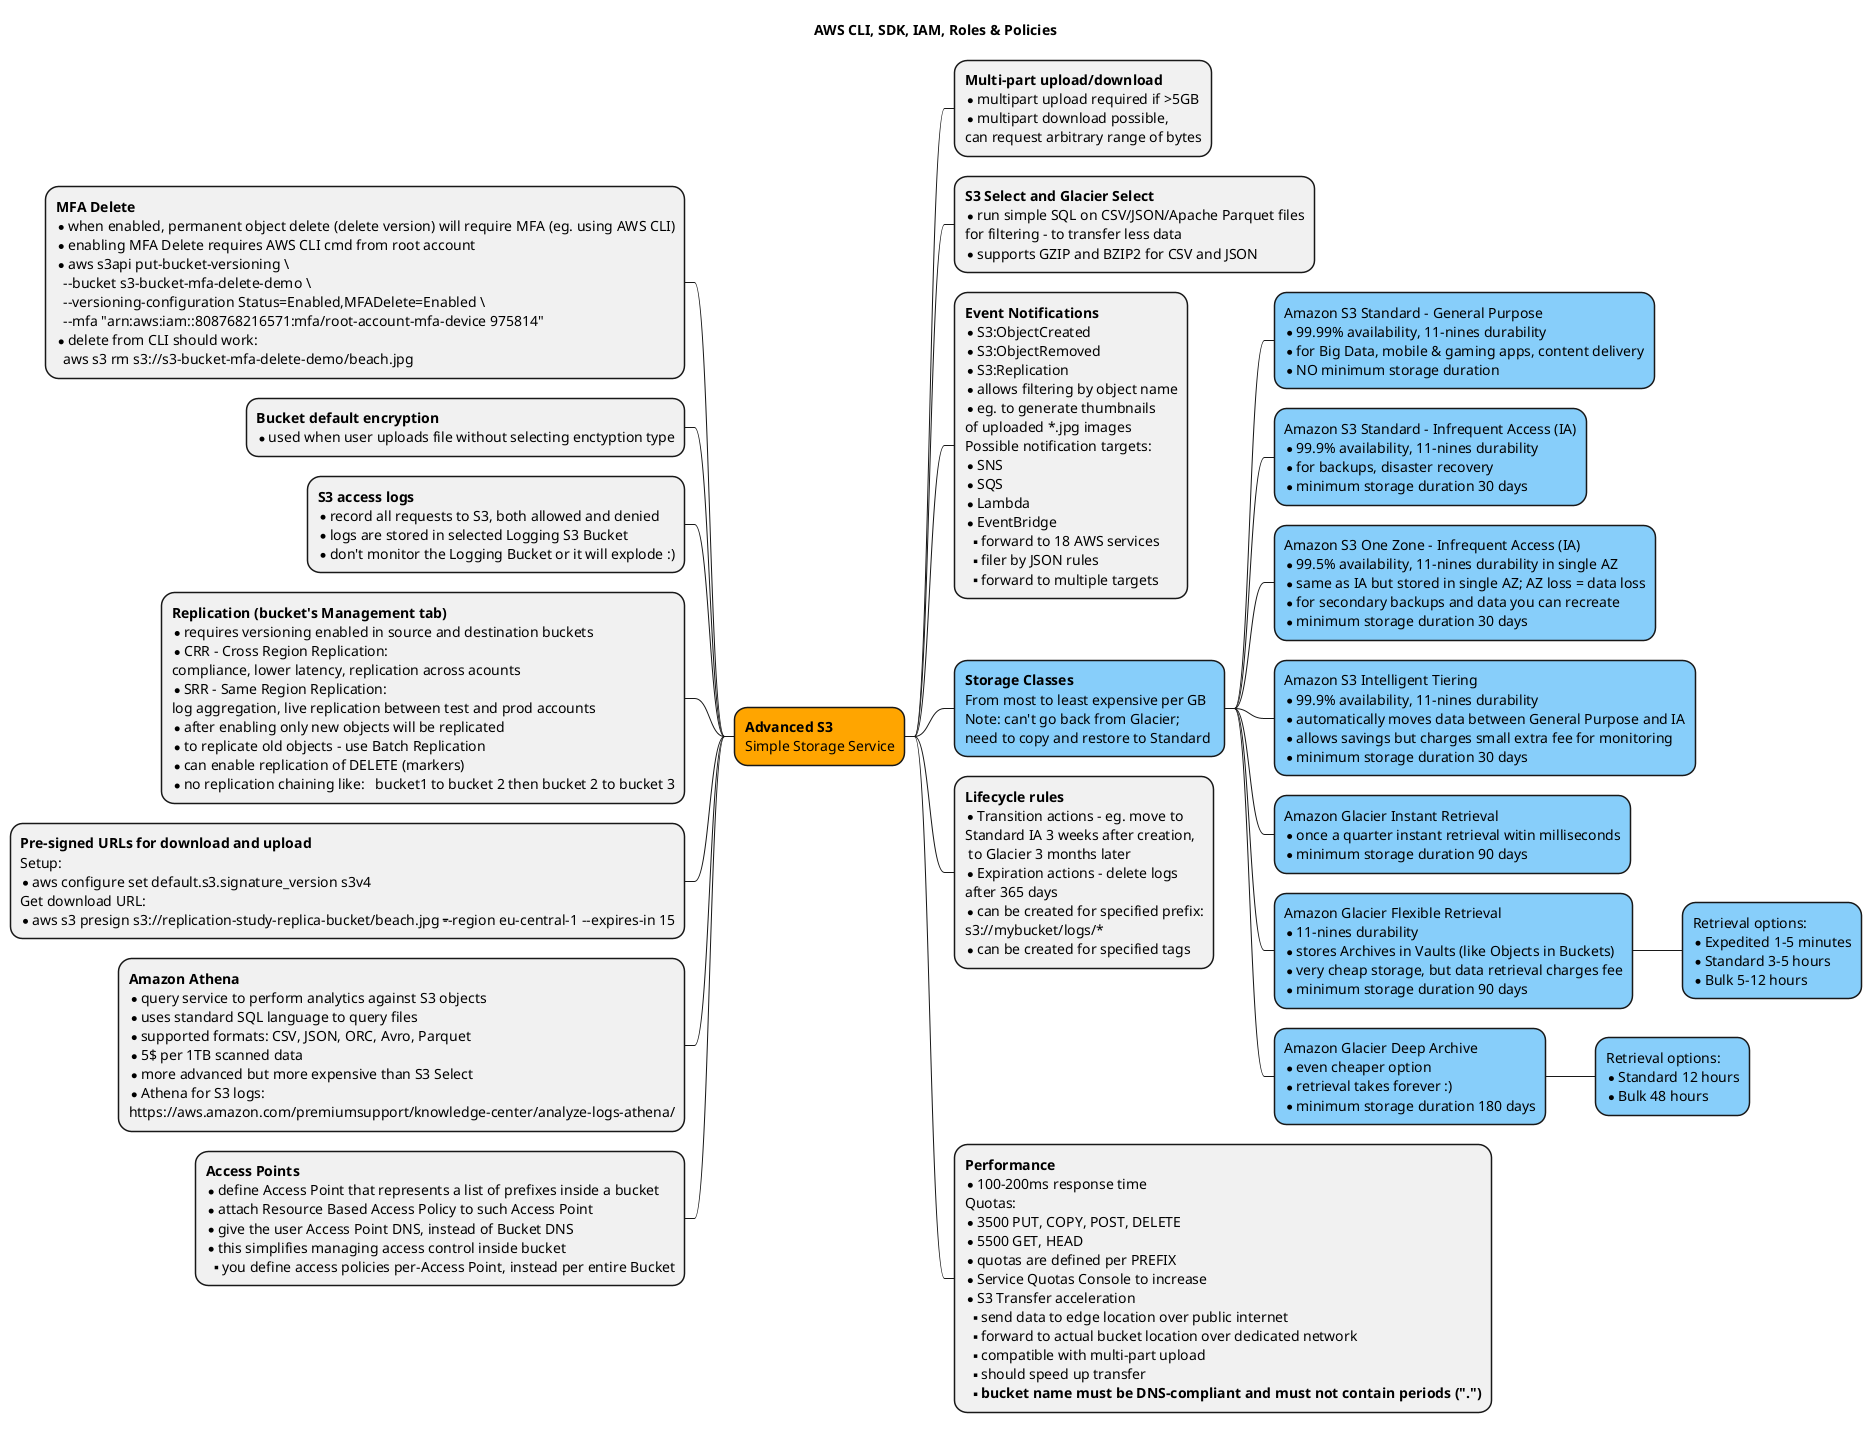 @startmindmap mindmap

title AWS CLI, SDK, IAM, Roles & Policies
  
<style>
mindmapDiagram {
  .encryption {
    BackgroundColor Pink
  }
  .versioning {
    BackgroundColor Violet
  }
  .orange {
    BackgroundColor orange
  }
  .storage {
    BackgroundColor LightSkyBlue
  }
}
</style>


*[#Orange] <b>Advanced S3\nSimple Storage Service
 * <b>Multi-part upload/download\n*multipart upload required if >5GB\n*multipart download possible,\ncan request arbitrary range of bytes
 * <b>S3 Select and Glacier Select\n*run simple SQL on CSV/JSON/Apache Parquet files\nfor filtering - to transfer less data\n*supports GZIP and BZIP2 for CSV and JSON
 * <b>Event Notifications\n*S3:ObjectCreated\n*S3:ObjectRemoved\n*S3:Replication\n*allows filtering by object name\n*eg. to generate thumbnails\nof uploaded *.jpg images\nPossible notification targets:\n*SNS\n*SQS\n*Lambda\n*EventBridge\n**forward to 18 AWS services\n**filer by JSON rules\n**forward to multiple targets
 * <b>Storage Classes\nFrom most to least expensive per GB\nNote: can't go back from Glacier;\nneed to copy and restore to Standard <<storage>>
  * Amazon S3 Standard - General Purpose\n*99.99% availability, 11-nines durability\n*for Big Data, mobile & gaming apps, content delivery\n*NO minimum storage duration<<storage>>
  * Amazon S3 Standard - Infrequent Access (IA)\n*99.9% availability, 11-nines durability\n*for backups, disaster recovery\n*minimum storage duration 30 days <<storage>>
  * Amazon S3 One Zone - Infrequent Access (IA)\n*99.5% availability, 11-nines durability in single AZ\n*same as IA but stored in single AZ; AZ loss = data loss\n*for secondary backups and data you can recreate\n*minimum storage duration 30 days <<storage>>
  * Amazon S3 Intelligent Tiering\n*99.9% availability, 11-nines durability\n*automatically moves data between General Purpose and IA\n*allows savings but charges small extra fee for monitoring \n*minimum storage duration 30 days<<storage>>
  * Amazon Glacier Instant Retrieval\n*once a quarter instant retrieval witin milliseconds\n*minimum storage duration 90 days <<storage>>
  * Amazon Glacier Flexible Retrieval\n*11-nines durability\n*stores Archives in Vaults (like Objects in Buckets)\n*very cheap storage, but data retrieval charges fee\n*minimum storage duration 90 days <<storage>>
   * Retrieval options:\n*Expedited 1-5 minutes\n*Standard 3-5 hours\n*Bulk 5-12 hours <<storage>>
  * Amazon Glacier Deep Archive\n*even cheaper option\n*retrieval takes forever :)\n*minimum storage duration 180 days <<storage>>
   * Retrieval options:\n*Standard 12 hours\n*Bulk 48 hours <<storage>>
 * <b>Lifecycle rules\n*Transition actions - eg. move to\nStandard IA 3 weeks after creation,\n to Glacier 3 months later\n*Expiration actions - delete logs\nafter 365 days\n*can be created for specified prefix:\ns3://mybucket/logs/*\n*can be created for specified tags
 * <b>Performance\n*100-200ms response time\nQuotas:\n*3500 PUT, COPY, POST, DELETE\n*5500 GET, HEAD\n*quotas are defined per PREFIX\n*Service Quotas Console to increase\n*S3 Transfer acceleration\n**send data to edge location over public internet\n**forward to actual bucket location over dedicated network\n**compatible with multi-part upload\n**should speed up transfer\n** **bucket name must be DNS-compliant and must not contain periods (".")**
 left side
 * <b>MFA Delete\n*when enabled, permanent object delete (delete version) will require MFA (eg. using AWS CLI)\n*enabling MFA Delete requires AWS CLI cmd from root account\n*aws s3api put-bucket-versioning \ \n  --bucket s3-bucket-mfa-delete-demo \ \n  --versioning-configuration Status=Enabled,MFADelete=Enabled \ \n  --mfa "arn:aws:iam::808768216571:mfa/root-account-mfa-device 975814"\n*delete from CLI should work:\n  aws s3 rm s3://s3-bucket-mfa-delete-demo/beach.jpg 
 * <b>Bucket default encryption\n*used when user uploads file without selecting enctyption type
 * <b>S3 access logs\n*record all requests to S3, both allowed and denied\n*logs are stored in selected Logging S3 Bucket\n*don't monitor the Logging Bucket or it will explode :)
 * <b>Replication (bucket's Management tab)\n*requires versioning enabled in source and destination buckets\n*CRR - Cross Region Replication:\ncompliance, lower latency, replication across acounts\n*SRR - Same Region Replication:\nlog aggregation, live replication between test and prod accounts\n*after enabling only new objects will be replicated\n*to replicate old objects - use Batch Replication\n*can enable replication of DELETE (markers)\n*no replication chaining like:   bucket1 to bucket 2 then bucket 2 to bucket 3
 * <b>Pre-signed URLs for download and upload\nSetup:\n*aws configure set default.s3.signature_version s3v4\nGet download URL:\n*aws s3 presign s3://replication-study-replica-bucket/beach.jpg ------region eu-central-1 --expires-in 15
 * <b>Amazon Athena\n*query service to perform analytics against S3 objects\n*uses standard SQL language to query files\n*supported formats: CSV, JSON, ORC, Avro, Parquet\n*5$ per 1TB scanned data\n*more advanced but more expensive than S3 Select\n*Athena for S3 logs:\nhttps://aws.amazon.com/premiumsupport/knowledge-center/analyze-logs-athena/
 * <b>Access Points\n*define Access Point that represents a list of prefixes inside a bucket\n*attach Resource Based Access Policy to such Access Point\n*give the user Access Point DNS, instead of Bucket DNS\n*this simplifies managing access control inside bucket\n**you define access policies per-Access Point, instead per entire Bucket
 @endmindmap